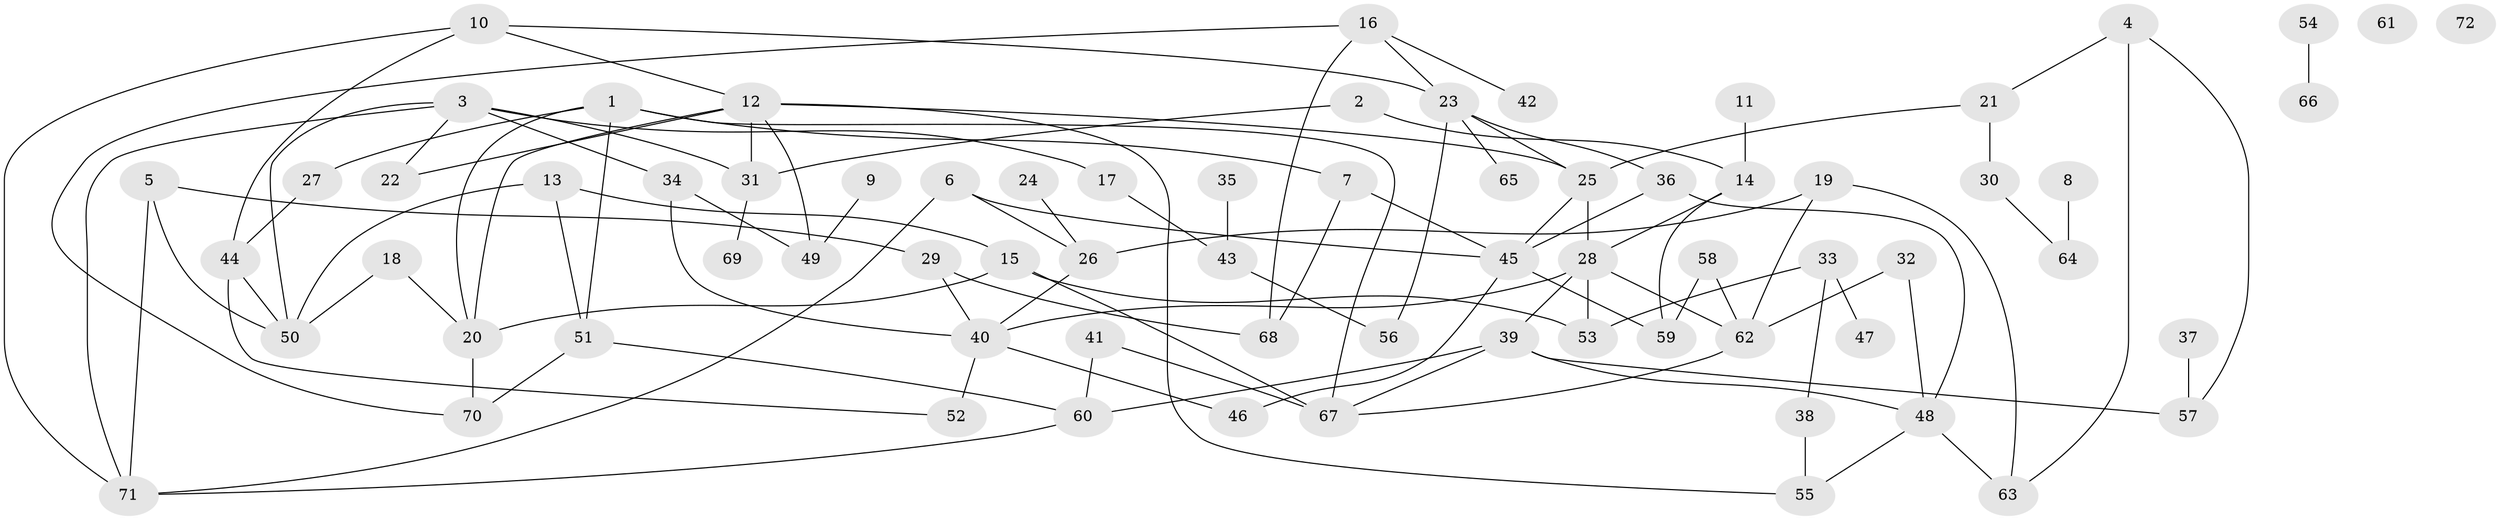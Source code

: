 // coarse degree distribution, {6: 0.08695652173913043, 2: 0.21739130434782608, 8: 0.06521739130434782, 4: 0.08695652173913043, 3: 0.08695652173913043, 7: 0.08695652173913043, 1: 0.17391304347826086, 9: 0.021739130434782608, 5: 0.10869565217391304, 0: 0.06521739130434782}
// Generated by graph-tools (version 1.1) at 2025/41/03/06/25 10:41:21]
// undirected, 72 vertices, 109 edges
graph export_dot {
graph [start="1"]
  node [color=gray90,style=filled];
  1;
  2;
  3;
  4;
  5;
  6;
  7;
  8;
  9;
  10;
  11;
  12;
  13;
  14;
  15;
  16;
  17;
  18;
  19;
  20;
  21;
  22;
  23;
  24;
  25;
  26;
  27;
  28;
  29;
  30;
  31;
  32;
  33;
  34;
  35;
  36;
  37;
  38;
  39;
  40;
  41;
  42;
  43;
  44;
  45;
  46;
  47;
  48;
  49;
  50;
  51;
  52;
  53;
  54;
  55;
  56;
  57;
  58;
  59;
  60;
  61;
  62;
  63;
  64;
  65;
  66;
  67;
  68;
  69;
  70;
  71;
  72;
  1 -- 7;
  1 -- 20;
  1 -- 27;
  1 -- 51;
  1 -- 67;
  2 -- 14;
  2 -- 31;
  3 -- 17;
  3 -- 22;
  3 -- 31;
  3 -- 34;
  3 -- 50;
  3 -- 71;
  4 -- 21;
  4 -- 57;
  4 -- 63;
  5 -- 29;
  5 -- 50;
  5 -- 71;
  6 -- 26;
  6 -- 45;
  6 -- 71;
  7 -- 45;
  7 -- 68;
  8 -- 64;
  9 -- 49;
  10 -- 12;
  10 -- 23;
  10 -- 44;
  10 -- 71;
  11 -- 14;
  12 -- 20;
  12 -- 22;
  12 -- 25;
  12 -- 31;
  12 -- 49;
  12 -- 55;
  13 -- 15;
  13 -- 50;
  13 -- 51;
  14 -- 28;
  14 -- 59;
  15 -- 20;
  15 -- 53;
  15 -- 67;
  16 -- 23;
  16 -- 42;
  16 -- 68;
  16 -- 70;
  17 -- 43;
  18 -- 20;
  18 -- 50;
  19 -- 26;
  19 -- 62;
  19 -- 63;
  20 -- 70;
  21 -- 25;
  21 -- 30;
  23 -- 25;
  23 -- 36;
  23 -- 56;
  23 -- 65;
  24 -- 26;
  25 -- 28;
  25 -- 45;
  26 -- 40;
  27 -- 44;
  28 -- 39;
  28 -- 40;
  28 -- 53;
  28 -- 62;
  29 -- 40;
  29 -- 68;
  30 -- 64;
  31 -- 69;
  32 -- 48;
  32 -- 62;
  33 -- 38;
  33 -- 47;
  33 -- 53;
  34 -- 40;
  34 -- 49;
  35 -- 43;
  36 -- 45;
  36 -- 48;
  37 -- 57;
  38 -- 55;
  39 -- 48;
  39 -- 57;
  39 -- 60;
  39 -- 67;
  40 -- 46;
  40 -- 52;
  41 -- 60;
  41 -- 67;
  43 -- 56;
  44 -- 50;
  44 -- 52;
  45 -- 46;
  45 -- 59;
  48 -- 55;
  48 -- 63;
  51 -- 60;
  51 -- 70;
  54 -- 66;
  58 -- 59;
  58 -- 62;
  60 -- 71;
  62 -- 67;
}
